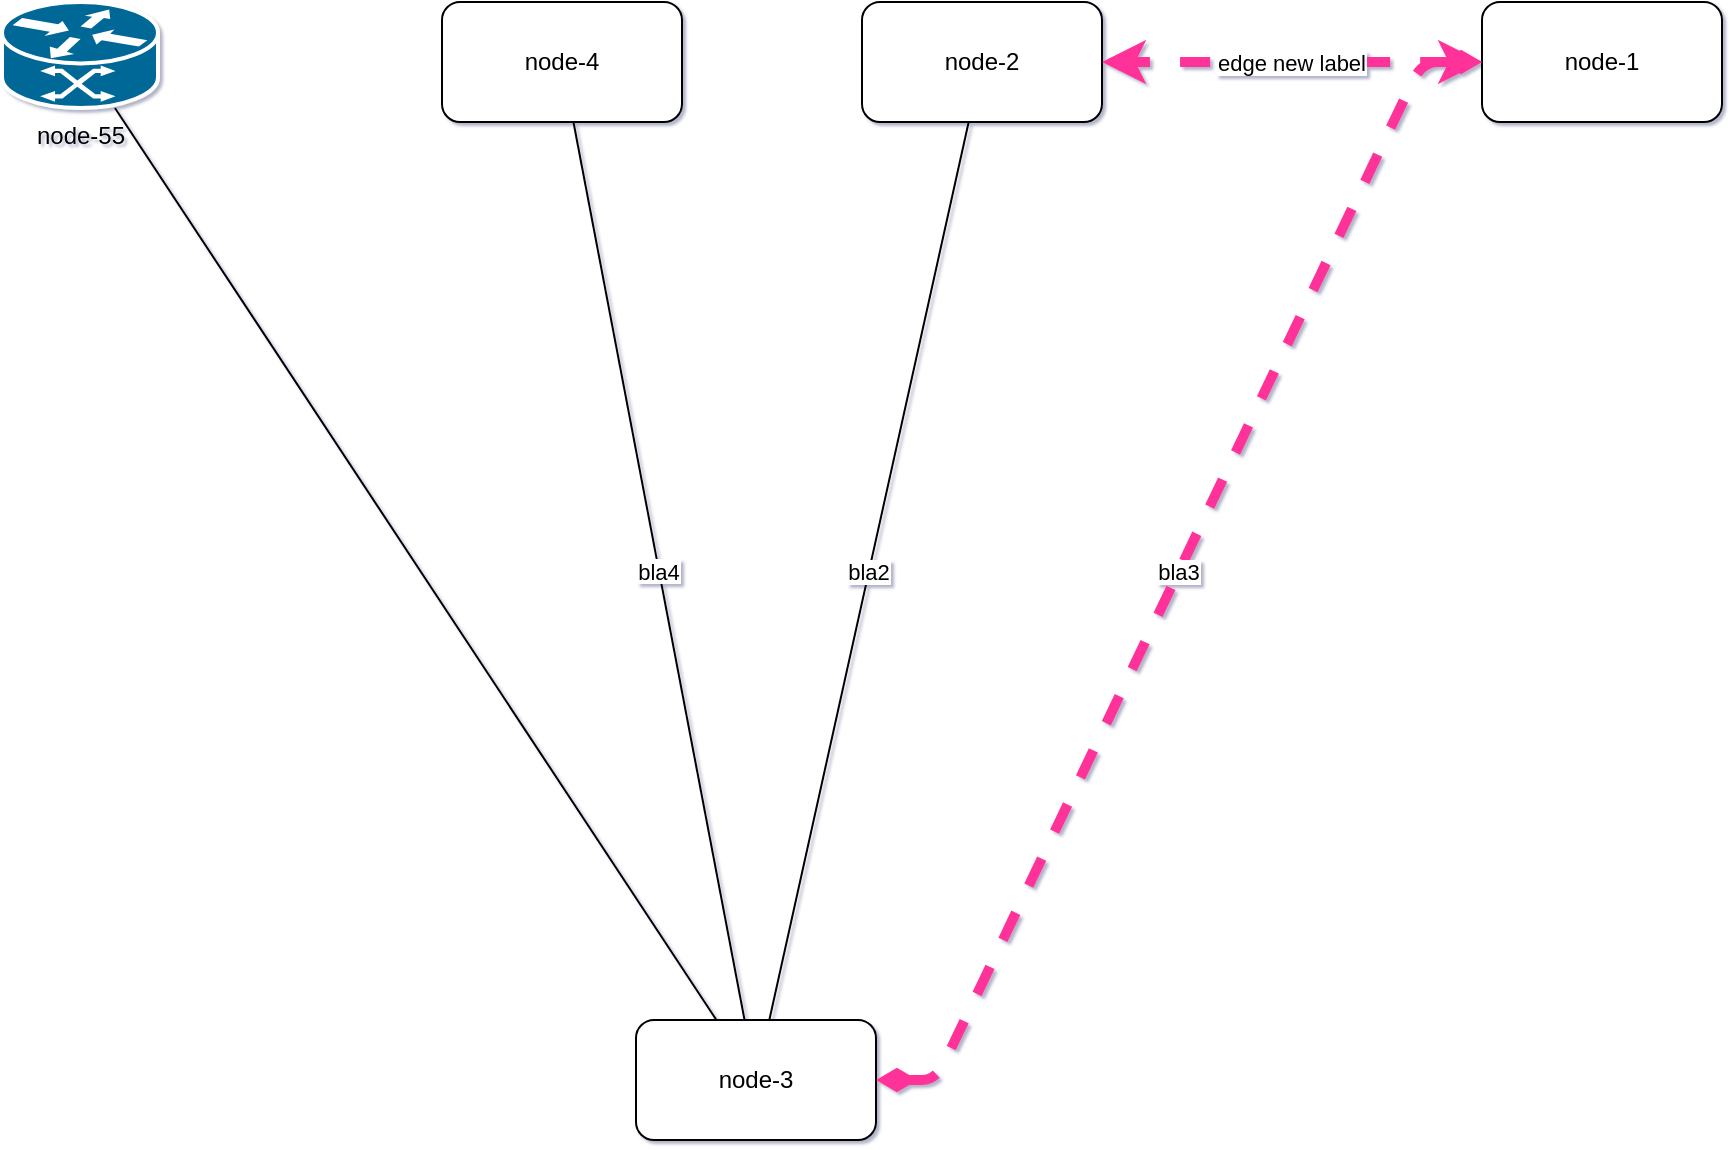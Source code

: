 <mxfile compressed="false" version="13.7.3" type="device">
  <diagram id="Page-1" name="Page-1">
    <mxGraphModel dx="1551" dy="1209" grid="1" gridSize="10" guides="1" tooltips="1" connect="1" arrows="1" fold="1" page="1" pageScale="1" pageWidth="827" pageHeight="1169" math="0" shadow="1">
      <root>
        <mxCell id="0" />
        <mxCell id="1" parent="0" />
        <object label="node-1" id="node-1">
          <mxCell style="rounded=1;whiteSpace=wrap;html=1;" parent="1" vertex="1">
            <mxGeometry x="1420" y="240" width="120" height="60" as="geometry" />
          </mxCell>
        </object>
        <object label="node-2" id="node-2">
          <mxCell style="rounded=1;whiteSpace=wrap;html=1;" parent="1" vertex="1">
            <mxGeometry x="1110" y="240" width="120" height="60" as="geometry" />
          </mxCell>
        </object>
        <object label="node-3" id="node-3">
          <mxCell style="rounded=1;whiteSpace=wrap;html=1;" parent="1" vertex="1">
            <mxGeometry x="997" y="749" width="120" height="60" as="geometry" />
          </mxCell>
        </object>
        <object a="b" c="d" label="node-4" link="http://google.com" id="node-4">
          <mxCell style="rounded=1;whiteSpace=wrap;html=1;" parent="1" vertex="1">
            <mxGeometry x="900" y="240" width="120" height="60" as="geometry" />
          </mxCell>
        </object>
        <object label="node-55" id="node-55">
          <mxCell style="shape=mxgraph.cisco.routers.atm_router;html=1;pointerEvents=1;dashed=0;fillColor=#036897;strokeColor=#ffffff;strokeWidth=2;verticalLabelPosition=bottom;verticalAlign=top;align=center;outlineConnect=0;" parent="1" vertex="1">
            <mxGeometry x="680" y="240" width="78" height="53" as="geometry" />
          </mxCell>
        </object>
        <object label="edge new label" source="node-1" target="node-2" id="df6e289f56cd2f9650aadcbb8ecaad9a" a="b" link="http://ya.ru">
          <mxCell style="endArrow=classic;fillColor=#f8cecc;strokeColor=#FF3399;dashed=1;edgeStyle=entityRelationEdgeStyle;startArrow=diamondThin;startFill=1;endFill=0;strokeWidth=5;" parent="1" source="node-1" target="node-2" edge="1">
            <mxGeometry relative="1" as="geometry" />
          </mxCell>
        </object>
        <object label="bla2" source="node-2" target="node-3" id="601d1f4fe959524564b9139bfd9ee1c5">
          <mxCell style="endArrow=none;" parent="1" source="node-2" target="node-3" edge="1">
            <mxGeometry relative="1" as="geometry" />
          </mxCell>
        </object>
        <object label="bla3" source="node-3" target="node-1" id="03d64cf220b7cea506298c06d433f38e">
          <mxCell style="endArrow=classic;fillColor=#f8cecc;strokeColor=#FF3399;dashed=1;edgeStyle=entityRelationEdgeStyle;startArrow=diamondThin;startFill=1;endFill=0;strokeWidth=5;" parent="1" source="node-3" target="node-1" edge="1">
            <mxGeometry relative="1" as="geometry" />
          </mxCell>
        </object>
        <object label="bla4" source="node-4" target="node-3" id="d5fa69cbdbc6ae606177e052dcdf4fdc">
          <mxCell style="endArrow=none;" parent="1" source="node-4" target="node-3" edge="1">
            <mxGeometry relative="1" as="geometry" />
          </mxCell>
        </object>
        <object label="" source="node-55" target="node-3" id="51261c22508dab030b295dc400535756">
          <mxCell style="endArrow=none;" parent="1" source="node-55" target="node-3" edge="1">
            <mxGeometry relative="1" as="geometry" />
          </mxCell>
        </object>
      </root>
    </mxGraphModel>
  </diagram>
</mxfile>